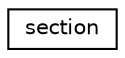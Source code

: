 digraph "Graphical Class Hierarchy"
{
  edge [fontname="Helvetica",fontsize="10",labelfontname="Helvetica",labelfontsize="10"];
  node [fontname="Helvetica",fontsize="10",shape=record];
  rankdir="LR";
  Node1 [label="section",height=0.2,width=0.4,color="black", fillcolor="white", style="filled",URL="$structsection.html",tooltip="Section header structure. "];
}
